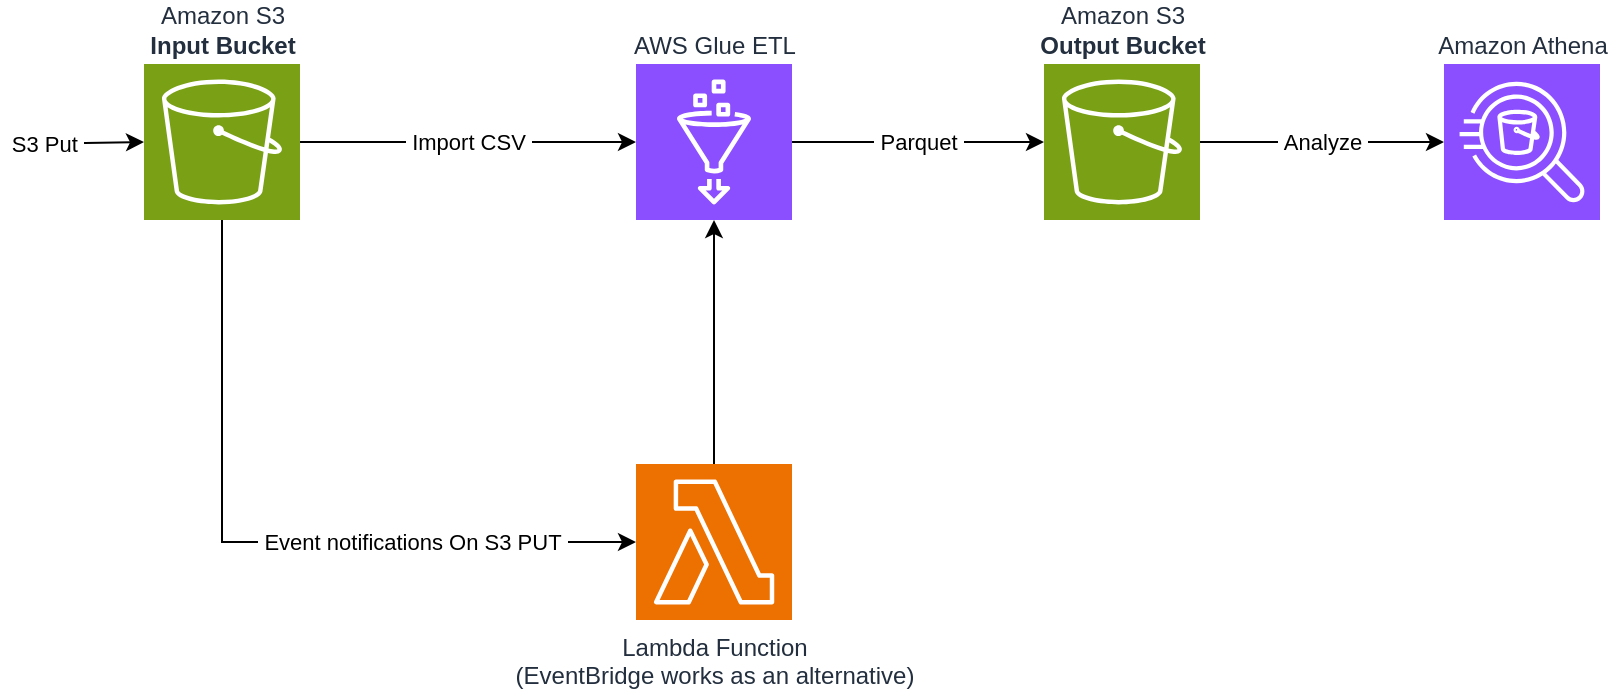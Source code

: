 <mxfile version="26.0.4">
  <diagram name="Page-1" id="xvaVydSIE9czKSJdxyU3">
    <mxGraphModel dx="928" dy="998" grid="1" gridSize="10" guides="1" tooltips="1" connect="1" arrows="1" fold="1" page="1" pageScale="1" pageWidth="850" pageHeight="1100" math="0" shadow="0">
      <root>
        <mxCell id="0" />
        <mxCell id="1" parent="0" />
        <mxCell id="fxlXp275Ixo6tMJQErPb-8" value="&amp;nbsp;S3 Put&amp;nbsp;" style="edgeStyle=orthogonalEdgeStyle;rounded=0;orthogonalLoop=1;jettySize=auto;html=1;labelPosition=left;verticalLabelPosition=middle;align=right;verticalAlign=middle;" edge="1" parent="1" target="fxlXp275Ixo6tMJQErPb-1">
          <mxGeometry relative="1" as="geometry">
            <mxPoint x="20" y="429" as="sourcePoint" />
          </mxGeometry>
        </mxCell>
        <mxCell id="fxlXp275Ixo6tMJQErPb-9" value="&amp;nbsp;Import CSV&amp;nbsp;" style="edgeStyle=orthogonalEdgeStyle;rounded=0;orthogonalLoop=1;jettySize=auto;html=1;" edge="1" parent="1" source="fxlXp275Ixo6tMJQErPb-1" target="fxlXp275Ixo6tMJQErPb-3">
          <mxGeometry relative="1" as="geometry" />
        </mxCell>
        <mxCell id="fxlXp275Ixo6tMJQErPb-1" value="Amazon S3&lt;div&gt;&lt;b&gt;Input Bucket&lt;/b&gt;&lt;/div&gt;" style="sketch=0;points=[[0,0,0],[0.25,0,0],[0.5,0,0],[0.75,0,0],[1,0,0],[0,1,0],[0.25,1,0],[0.5,1,0],[0.75,1,0],[1,1,0],[0,0.25,0],[0,0.5,0],[0,0.75,0],[1,0.25,0],[1,0.5,0],[1,0.75,0]];outlineConnect=0;fontColor=#232F3E;fillColor=#7AA116;strokeColor=#ffffff;dashed=0;verticalLabelPosition=top;verticalAlign=bottom;align=center;html=1;fontSize=12;fontStyle=0;aspect=fixed;shape=mxgraph.aws4.resourceIcon;resIcon=mxgraph.aws4.s3;labelPosition=center;" vertex="1" parent="1">
          <mxGeometry x="80" y="390" width="78" height="78" as="geometry" />
        </mxCell>
        <mxCell id="fxlXp275Ixo6tMJQErPb-14" value="&amp;nbsp;Parquet&amp;nbsp;" style="edgeStyle=orthogonalEdgeStyle;rounded=0;orthogonalLoop=1;jettySize=auto;html=1;" edge="1" parent="1" source="fxlXp275Ixo6tMJQErPb-3" target="fxlXp275Ixo6tMJQErPb-10">
          <mxGeometry relative="1" as="geometry" />
        </mxCell>
        <mxCell id="fxlXp275Ixo6tMJQErPb-3" value="AWS Glue ETL" style="sketch=0;points=[[0,0,0],[0.25,0,0],[0.5,0,0],[0.75,0,0],[1,0,0],[0,1,0],[0.25,1,0],[0.5,1,0],[0.75,1,0],[1,1,0],[0,0.25,0],[0,0.5,0],[0,0.75,0],[1,0.25,0],[1,0.5,0],[1,0.75,0]];outlineConnect=0;fontColor=#232F3E;fillColor=#8C4FFF;strokeColor=#ffffff;dashed=0;verticalLabelPosition=top;verticalAlign=bottom;align=center;html=1;fontSize=12;fontStyle=0;aspect=fixed;shape=mxgraph.aws4.resourceIcon;resIcon=mxgraph.aws4.glue;labelPosition=center;" vertex="1" parent="1">
          <mxGeometry x="326" y="390" width="78" height="78" as="geometry" />
        </mxCell>
        <mxCell id="fxlXp275Ixo6tMJQErPb-16" value="&amp;nbsp;Analyze&amp;nbsp;" style="edgeStyle=orthogonalEdgeStyle;rounded=0;orthogonalLoop=1;jettySize=auto;html=1;" edge="1" parent="1" source="fxlXp275Ixo6tMJQErPb-10" target="fxlXp275Ixo6tMJQErPb-15">
          <mxGeometry relative="1" as="geometry" />
        </mxCell>
        <mxCell id="fxlXp275Ixo6tMJQErPb-10" value="Amazon S3&lt;div&gt;&lt;b&gt;Output Bucket&lt;/b&gt;&lt;/div&gt;" style="sketch=0;points=[[0,0,0],[0.25,0,0],[0.5,0,0],[0.75,0,0],[1,0,0],[0,1,0],[0.25,1,0],[0.5,1,0],[0.75,1,0],[1,1,0],[0,0.25,0],[0,0.5,0],[0,0.75,0],[1,0.25,0],[1,0.5,0],[1,0.75,0]];outlineConnect=0;fontColor=#232F3E;fillColor=#7AA116;strokeColor=#ffffff;dashed=0;verticalLabelPosition=top;verticalAlign=bottom;align=center;html=1;fontSize=12;fontStyle=0;aspect=fixed;shape=mxgraph.aws4.resourceIcon;resIcon=mxgraph.aws4.s3;labelPosition=center;" vertex="1" parent="1">
          <mxGeometry x="530" y="390" width="78" height="78" as="geometry" />
        </mxCell>
        <mxCell id="fxlXp275Ixo6tMJQErPb-13" style="edgeStyle=orthogonalEdgeStyle;rounded=0;orthogonalLoop=1;jettySize=auto;html=1;" edge="1" parent="1" source="fxlXp275Ixo6tMJQErPb-11" target="fxlXp275Ixo6tMJQErPb-3">
          <mxGeometry relative="1" as="geometry" />
        </mxCell>
        <mxCell id="fxlXp275Ixo6tMJQErPb-11" value="Lambda Function&lt;div&gt;(EventBridge works as an alternative)&lt;/div&gt;" style="sketch=0;points=[[0,0,0],[0.25,0,0],[0.5,0,0],[0.75,0,0],[1,0,0],[0,1,0],[0.25,1,0],[0.5,1,0],[0.75,1,0],[1,1,0],[0,0.25,0],[0,0.5,0],[0,0.75,0],[1,0.25,0],[1,0.5,0],[1,0.75,0]];outlineConnect=0;fontColor=#232F3E;fillColor=#ED7100;strokeColor=#ffffff;dashed=0;verticalLabelPosition=bottom;verticalAlign=top;align=center;html=1;fontSize=12;fontStyle=0;aspect=fixed;shape=mxgraph.aws4.resourceIcon;resIcon=mxgraph.aws4.lambda;" vertex="1" parent="1">
          <mxGeometry x="326" y="590" width="78" height="78" as="geometry" />
        </mxCell>
        <mxCell id="fxlXp275Ixo6tMJQErPb-12" value="&amp;nbsp;Event notifications On S3 PUT&amp;nbsp;" style="edgeStyle=orthogonalEdgeStyle;rounded=0;orthogonalLoop=1;jettySize=auto;html=1;entryX=0;entryY=0.5;entryDx=0;entryDy=0;entryPerimeter=0;" edge="1" parent="1" source="fxlXp275Ixo6tMJQErPb-1" target="fxlXp275Ixo6tMJQErPb-11">
          <mxGeometry x="0.388" relative="1" as="geometry">
            <Array as="points">
              <mxPoint x="119" y="629" />
            </Array>
            <mxPoint as="offset" />
          </mxGeometry>
        </mxCell>
        <mxCell id="fxlXp275Ixo6tMJQErPb-15" value="Amazon Athena" style="sketch=0;points=[[0,0,0],[0.25,0,0],[0.5,0,0],[0.75,0,0],[1,0,0],[0,1,0],[0.25,1,0],[0.5,1,0],[0.75,1,0],[1,1,0],[0,0.25,0],[0,0.5,0],[0,0.75,0],[1,0.25,0],[1,0.5,0],[1,0.75,0]];outlineConnect=0;fontColor=#232F3E;fillColor=#8C4FFF;strokeColor=#ffffff;dashed=0;verticalLabelPosition=top;verticalAlign=bottom;align=center;html=1;fontSize=12;fontStyle=0;aspect=fixed;shape=mxgraph.aws4.resourceIcon;resIcon=mxgraph.aws4.athena;labelPosition=center;" vertex="1" parent="1">
          <mxGeometry x="730" y="390" width="78" height="78" as="geometry" />
        </mxCell>
      </root>
    </mxGraphModel>
  </diagram>
</mxfile>
